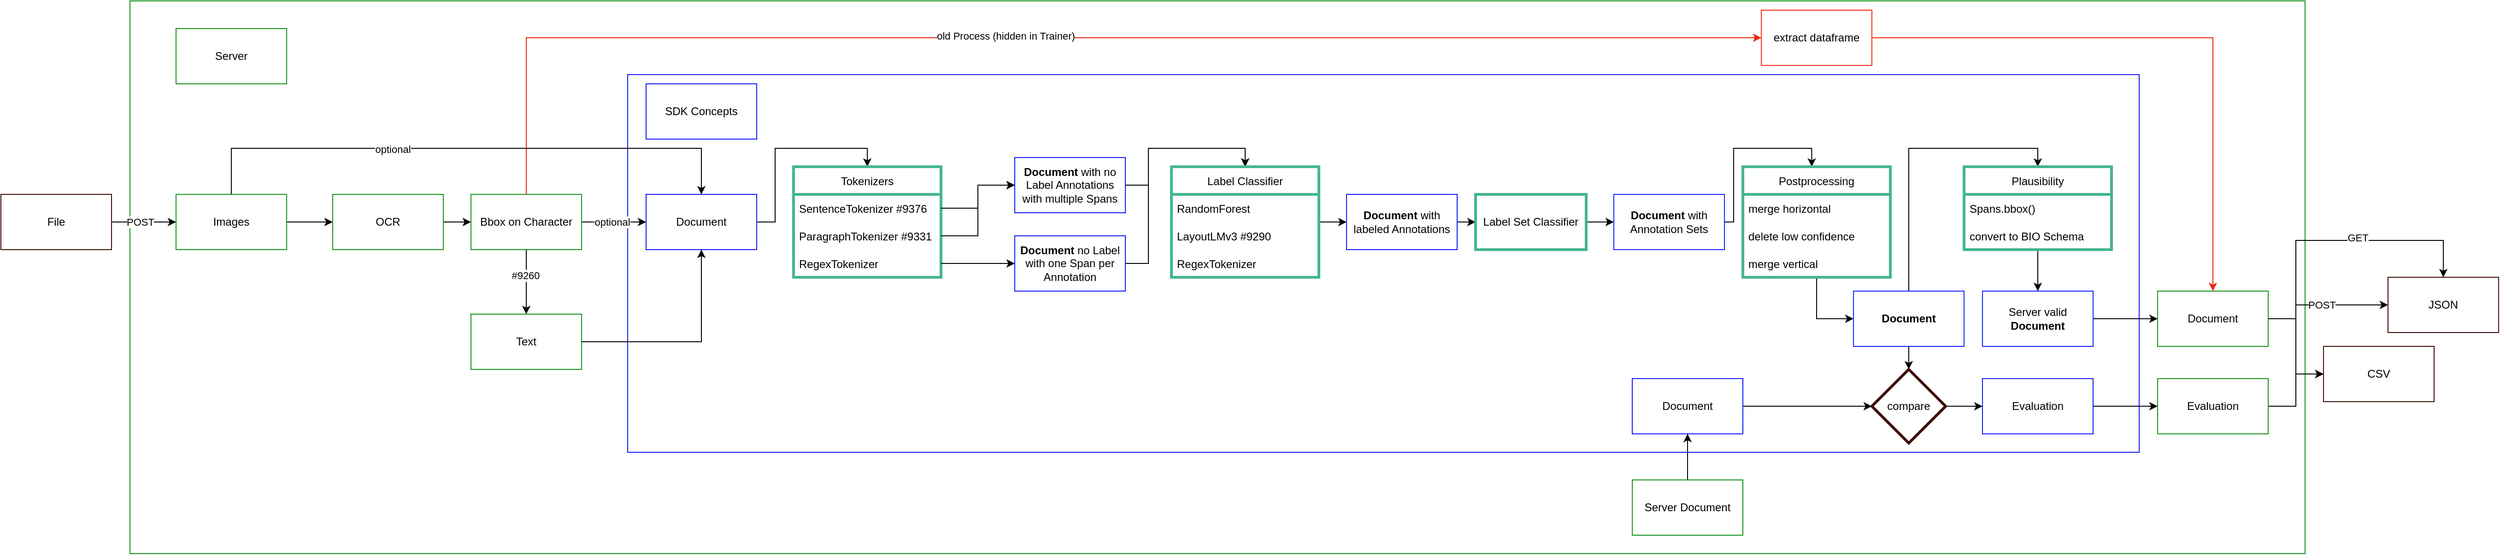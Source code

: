 <mxfile version="20.0.4" type="github">
  <diagram id="Y_4e-g6y54JG4lKSlURq" name="Page-1">
    <mxGraphModel dx="2142" dy="730" grid="1" gridSize="10" guides="1" tooltips="1" connect="1" arrows="1" fold="1" page="1" pageScale="1" pageWidth="850" pageHeight="1100" math="0" shadow="0">
      <root>
        <mxCell id="0" />
        <mxCell id="1" parent="0" />
        <mxCell id="4hGdP1M2JwbJeWWglB2I-54" value="" style="rounded=0;whiteSpace=wrap;html=1;strokeColor=#129416;" parent="1" vertex="1">
          <mxGeometry x="-700" y="80" width="2360" height="600" as="geometry" />
        </mxCell>
        <mxCell id="4hGdP1M2JwbJeWWglB2I-15" value="" style="rounded=0;whiteSpace=wrap;html=1;strokeColor=#0F17FF;" parent="1" vertex="1">
          <mxGeometry x="-160" y="160" width="1640" height="410" as="geometry" />
        </mxCell>
        <mxCell id="4hGdP1M2JwbJeWWglB2I-59" style="edgeStyle=orthogonalEdgeStyle;rounded=0;orthogonalLoop=1;jettySize=auto;html=1;exitX=0.5;exitY=0;exitDx=0;exitDy=0;entryX=0;entryY=0.5;entryDx=0;entryDy=0;strokeColor=#E62712;" parent="1" source="4hGdP1M2JwbJeWWglB2I-42" target="4hGdP1M2JwbJeWWglB2I-60" edge="1">
          <mxGeometry relative="1" as="geometry">
            <Array as="points">
              <mxPoint x="-270" y="120" />
            </Array>
          </mxGeometry>
        </mxCell>
        <mxCell id="9MLLla6oI4jPxRE4S_ba-36" value="old Process (hidden in Trainer)" style="edgeLabel;html=1;align=center;verticalAlign=middle;resizable=0;points=[];" vertex="1" connectable="0" parent="4hGdP1M2JwbJeWWglB2I-59">
          <mxGeometry x="-0.086" y="2" relative="1" as="geometry">
            <mxPoint as="offset" />
          </mxGeometry>
        </mxCell>
        <mxCell id="9MLLla6oI4jPxRE4S_ba-62" style="edgeStyle=orthogonalEdgeStyle;rounded=0;orthogonalLoop=1;jettySize=auto;html=1;entryX=0.5;entryY=0;entryDx=0;entryDy=0;" edge="1" parent="1" source="4hGdP1M2JwbJeWWglB2I-1" target="9MLLla6oI4jPxRE4S_ba-53">
          <mxGeometry relative="1" as="geometry" />
        </mxCell>
        <mxCell id="4hGdP1M2JwbJeWWglB2I-1" value="Document" style="rounded=0;whiteSpace=wrap;html=1;fillColor=none;strokeColor=#0F17FF;" parent="1" vertex="1">
          <mxGeometry x="-140" y="290" width="120" height="60" as="geometry" />
        </mxCell>
        <mxCell id="9MLLla6oI4jPxRE4S_ba-65" style="edgeStyle=orthogonalEdgeStyle;rounded=0;orthogonalLoop=1;jettySize=auto;html=1;entryX=0.5;entryY=0;entryDx=0;entryDy=0;" edge="1" parent="1" source="4hGdP1M2JwbJeWWglB2I-4" target="9MLLla6oI4jPxRE4S_ba-66">
          <mxGeometry relative="1" as="geometry" />
        </mxCell>
        <mxCell id="4hGdP1M2JwbJeWWglB2I-4" value="&lt;b&gt;Document&lt;/b&gt; no Label with one Span per Annotation" style="rounded=0;whiteSpace=wrap;html=1;strokeColor=#0F17FF;" parent="1" vertex="1">
          <mxGeometry x="260" y="335" width="120" height="60" as="geometry" />
        </mxCell>
        <mxCell id="9MLLla6oI4jPxRE4S_ba-76" style="edgeStyle=orthogonalEdgeStyle;rounded=0;orthogonalLoop=1;jettySize=auto;html=1;entryX=0.467;entryY=0;entryDx=0;entryDy=0;entryPerimeter=0;" edge="1" parent="1" source="4hGdP1M2JwbJeWWglB2I-25" target="9MLLla6oI4jPxRE4S_ba-72">
          <mxGeometry relative="1" as="geometry">
            <Array as="points">
              <mxPoint x="1040" y="320" />
              <mxPoint x="1040" y="240" />
              <mxPoint x="1125" y="240" />
            </Array>
          </mxGeometry>
        </mxCell>
        <mxCell id="4hGdP1M2JwbJeWWglB2I-25" value="&lt;b&gt;Document&lt;/b&gt; with Annotation Sets" style="rounded=0;whiteSpace=wrap;html=1;strokeColor=#1222FF;" parent="1" vertex="1">
          <mxGeometry x="910" y="290" width="120" height="60" as="geometry" />
        </mxCell>
        <mxCell id="4hGdP1M2JwbJeWWglB2I-38" value="SDK Concepts" style="rounded=0;whiteSpace=wrap;html=1;fillColor=none;strokeColor=#0F17FF;" parent="1" vertex="1">
          <mxGeometry x="-140" y="170" width="120" height="60" as="geometry" />
        </mxCell>
        <mxCell id="9MLLla6oI4jPxRE4S_ba-105" value="" style="edgeStyle=orthogonalEdgeStyle;rounded=0;orthogonalLoop=1;jettySize=auto;html=1;" edge="1" parent="1" source="4hGdP1M2JwbJeWWglB2I-40" target="9MLLla6oI4jPxRE4S_ba-104">
          <mxGeometry relative="1" as="geometry" />
        </mxCell>
        <mxCell id="9MLLla6oI4jPxRE4S_ba-107" value="" style="edgeStyle=orthogonalEdgeStyle;rounded=0;orthogonalLoop=1;jettySize=auto;html=1;" edge="1" parent="1" source="4hGdP1M2JwbJeWWglB2I-40" target="9MLLla6oI4jPxRE4S_ba-106">
          <mxGeometry relative="1" as="geometry">
            <Array as="points">
              <mxPoint x="1650" y="425" />
              <mxPoint x="1650" y="340" />
            </Array>
          </mxGeometry>
        </mxCell>
        <mxCell id="9MLLla6oI4jPxRE4S_ba-109" value="GET" style="edgeLabel;html=1;align=center;verticalAlign=middle;resizable=0;points=[];" vertex="1" connectable="0" parent="9MLLla6oI4jPxRE4S_ba-107">
          <mxGeometry x="0.153" y="3" relative="1" as="geometry">
            <mxPoint as="offset" />
          </mxGeometry>
        </mxCell>
        <mxCell id="9MLLla6oI4jPxRE4S_ba-112" value="POST" style="edgeStyle=orthogonalEdgeStyle;rounded=0;orthogonalLoop=1;jettySize=auto;html=1;" edge="1" parent="1" source="4hGdP1M2JwbJeWWglB2I-40" target="9MLLla6oI4jPxRE4S_ba-106">
          <mxGeometry relative="1" as="geometry">
            <Array as="points">
              <mxPoint x="1650" y="425" />
              <mxPoint x="1650" y="410" />
              <mxPoint x="1780" y="410" />
            </Array>
          </mxGeometry>
        </mxCell>
        <mxCell id="4hGdP1M2JwbJeWWglB2I-40" value="Document" style="rounded=0;whiteSpace=wrap;html=1;strokeColor=#129416;" parent="1" vertex="1">
          <mxGeometry x="1500" y="395" width="120" height="60" as="geometry" />
        </mxCell>
        <mxCell id="4hGdP1M2JwbJeWWglB2I-44" style="edgeStyle=orthogonalEdgeStyle;rounded=0;orthogonalLoop=1;jettySize=auto;html=1;" parent="1" source="4hGdP1M2JwbJeWWglB2I-42" target="4hGdP1M2JwbJeWWglB2I-1" edge="1">
          <mxGeometry relative="1" as="geometry">
            <Array as="points">
              <mxPoint x="-180" y="320" />
              <mxPoint x="-180" y="320" />
            </Array>
          </mxGeometry>
        </mxCell>
        <mxCell id="9MLLla6oI4jPxRE4S_ba-6" value="optional" style="edgeLabel;html=1;align=center;verticalAlign=middle;resizable=0;points=[];" vertex="1" connectable="0" parent="4hGdP1M2JwbJeWWglB2I-44">
          <mxGeometry x="-0.063" relative="1" as="geometry">
            <mxPoint as="offset" />
          </mxGeometry>
        </mxCell>
        <mxCell id="9MLLla6oI4jPxRE4S_ba-1" value="" style="edgeStyle=orthogonalEdgeStyle;rounded=0;orthogonalLoop=1;jettySize=auto;html=1;" edge="1" parent="1" source="4hGdP1M2JwbJeWWglB2I-42" target="4hGdP1M2JwbJeWWglB2I-43">
          <mxGeometry relative="1" as="geometry" />
        </mxCell>
        <mxCell id="9MLLla6oI4jPxRE4S_ba-2" value="#9260" style="edgeLabel;html=1;align=center;verticalAlign=middle;resizable=0;points=[];" vertex="1" connectable="0" parent="9MLLla6oI4jPxRE4S_ba-1">
          <mxGeometry x="-0.205" y="-1" relative="1" as="geometry">
            <mxPoint as="offset" />
          </mxGeometry>
        </mxCell>
        <mxCell id="4hGdP1M2JwbJeWWglB2I-42" value="Bbox on Character" style="rounded=0;whiteSpace=wrap;html=1;fillColor=none;strokeColor=#129416;" parent="1" vertex="1">
          <mxGeometry x="-330" y="290" width="120" height="60" as="geometry" />
        </mxCell>
        <mxCell id="4hGdP1M2JwbJeWWglB2I-45" style="edgeStyle=orthogonalEdgeStyle;rounded=0;orthogonalLoop=1;jettySize=auto;html=1;" parent="1" source="4hGdP1M2JwbJeWWglB2I-43" target="4hGdP1M2JwbJeWWglB2I-1" edge="1">
          <mxGeometry relative="1" as="geometry">
            <Array as="points">
              <mxPoint x="-80" y="450" />
            </Array>
          </mxGeometry>
        </mxCell>
        <mxCell id="4hGdP1M2JwbJeWWglB2I-43" value="Text" style="rounded=0;whiteSpace=wrap;html=1;fillColor=none;strokeColor=#129416;" parent="1" vertex="1">
          <mxGeometry x="-330" y="420" width="120" height="60" as="geometry" />
        </mxCell>
        <mxCell id="9MLLla6oI4jPxRE4S_ba-94" style="edgeStyle=orthogonalEdgeStyle;rounded=0;orthogonalLoop=1;jettySize=auto;html=1;" edge="1" parent="1" source="4hGdP1M2JwbJeWWglB2I-46" target="9MLLla6oI4jPxRE4S_ba-93">
          <mxGeometry relative="1" as="geometry" />
        </mxCell>
        <mxCell id="4hGdP1M2JwbJeWWglB2I-46" value="Document" style="rounded=0;whiteSpace=wrap;html=1;strokeColor=#0F17FF;" parent="1" vertex="1">
          <mxGeometry x="930" y="490" width="120" height="60" as="geometry" />
        </mxCell>
        <mxCell id="4hGdP1M2JwbJeWWglB2I-50" style="edgeStyle=orthogonalEdgeStyle;rounded=0;orthogonalLoop=1;jettySize=auto;html=1;" parent="1" source="4hGdP1M2JwbJeWWglB2I-47" target="4hGdP1M2JwbJeWWglB2I-46" edge="1">
          <mxGeometry relative="1" as="geometry" />
        </mxCell>
        <mxCell id="4hGdP1M2JwbJeWWglB2I-47" value="Server Document" style="rounded=0;whiteSpace=wrap;html=1;strokeColor=#129416;" parent="1" vertex="1">
          <mxGeometry x="930" y="600" width="120" height="60" as="geometry" />
        </mxCell>
        <mxCell id="4hGdP1M2JwbJeWWglB2I-55" value="Server" style="rounded=0;whiteSpace=wrap;html=1;fillColor=none;strokeColor=#129416;" parent="1" vertex="1">
          <mxGeometry x="-650" y="110" width="120" height="60" as="geometry" />
        </mxCell>
        <mxCell id="9MLLla6oI4jPxRE4S_ba-114" style="edgeStyle=orthogonalEdgeStyle;rounded=0;orthogonalLoop=1;jettySize=auto;html=1;" edge="1" parent="1" source="4hGdP1M2JwbJeWWglB2I-56" target="9MLLla6oI4jPxRE4S_ba-104">
          <mxGeometry relative="1" as="geometry" />
        </mxCell>
        <mxCell id="4hGdP1M2JwbJeWWglB2I-56" value="Evaluation" style="rounded=0;whiteSpace=wrap;html=1;strokeColor=#129416;" parent="1" vertex="1">
          <mxGeometry x="1500" y="490" width="120" height="60" as="geometry" />
        </mxCell>
        <mxCell id="4hGdP1M2JwbJeWWglB2I-61" style="edgeStyle=orthogonalEdgeStyle;rounded=0;orthogonalLoop=1;jettySize=auto;html=1;strokeColor=#EB2813;" parent="1" source="4hGdP1M2JwbJeWWglB2I-60" target="4hGdP1M2JwbJeWWglB2I-40" edge="1">
          <mxGeometry relative="1" as="geometry" />
        </mxCell>
        <mxCell id="4hGdP1M2JwbJeWWglB2I-60" value="extract dataframe" style="rounded=0;whiteSpace=wrap;html=1;strokeColor=#FF2C14;" parent="1" vertex="1">
          <mxGeometry x="1070" y="90" width="120" height="60" as="geometry" />
        </mxCell>
        <mxCell id="9MLLla6oI4jPxRE4S_ba-4" style="edgeStyle=orthogonalEdgeStyle;rounded=0;orthogonalLoop=1;jettySize=auto;html=1;entryX=0.5;entryY=0;entryDx=0;entryDy=0;" edge="1" parent="1" source="9MLLla6oI4jPxRE4S_ba-3" target="4hGdP1M2JwbJeWWglB2I-1">
          <mxGeometry relative="1" as="geometry">
            <Array as="points">
              <mxPoint x="-590" y="240" />
              <mxPoint x="-80" y="240" />
            </Array>
          </mxGeometry>
        </mxCell>
        <mxCell id="9MLLla6oI4jPxRE4S_ba-5" value="optional" style="edgeLabel;html=1;align=center;verticalAlign=middle;resizable=0;points=[];" vertex="1" connectable="0" parent="9MLLla6oI4jPxRE4S_ba-4">
          <mxGeometry x="-0.263" y="-1" relative="1" as="geometry">
            <mxPoint as="offset" />
          </mxGeometry>
        </mxCell>
        <mxCell id="9MLLla6oI4jPxRE4S_ba-40" value="" style="edgeStyle=orthogonalEdgeStyle;rounded=0;orthogonalLoop=1;jettySize=auto;html=1;" edge="1" parent="1" source="9MLLla6oI4jPxRE4S_ba-3" target="9MLLla6oI4jPxRE4S_ba-39">
          <mxGeometry relative="1" as="geometry" />
        </mxCell>
        <mxCell id="9MLLla6oI4jPxRE4S_ba-3" value="Images" style="rounded=0;whiteSpace=wrap;html=1;fillColor=none;strokeColor=#129416;" vertex="1" parent="1">
          <mxGeometry x="-650" y="290" width="120" height="60" as="geometry" />
        </mxCell>
        <mxCell id="9MLLla6oI4jPxRE4S_ba-13" value="" style="edgeStyle=orthogonalEdgeStyle;rounded=0;orthogonalLoop=1;jettySize=auto;html=1;" edge="1" parent="1" source="9MLLla6oI4jPxRE4S_ba-10" target="9MLLla6oI4jPxRE4S_ba-12">
          <mxGeometry relative="1" as="geometry" />
        </mxCell>
        <mxCell id="9MLLla6oI4jPxRE4S_ba-10" value="&lt;b&gt;Document&lt;/b&gt; with labeled Annotations" style="rounded=0;whiteSpace=wrap;html=1;strokeColor=#0F17FF;" vertex="1" parent="1">
          <mxGeometry x="620" y="290" width="120" height="60" as="geometry" />
        </mxCell>
        <mxCell id="9MLLla6oI4jPxRE4S_ba-14" style="edgeStyle=orthogonalEdgeStyle;rounded=0;orthogonalLoop=1;jettySize=auto;html=1;" edge="1" parent="1" source="9MLLla6oI4jPxRE4S_ba-12" target="4hGdP1M2JwbJeWWglB2I-25">
          <mxGeometry relative="1" as="geometry" />
        </mxCell>
        <mxCell id="9MLLla6oI4jPxRE4S_ba-12" value="Label Set Classifier" style="rounded=0;whiteSpace=wrap;html=1;strokeColor=#44B78B;strokeWidth=3;" vertex="1" parent="1">
          <mxGeometry x="760" y="290" width="120" height="60" as="geometry" />
        </mxCell>
        <mxCell id="9MLLla6oI4jPxRE4S_ba-45" style="edgeStyle=orthogonalEdgeStyle;rounded=0;orthogonalLoop=1;jettySize=auto;html=1;" edge="1" parent="1" source="9MLLla6oI4jPxRE4S_ba-90" target="4hGdP1M2JwbJeWWglB2I-40">
          <mxGeometry relative="1" as="geometry">
            <mxPoint x="1460" y="320" as="sourcePoint" />
          </mxGeometry>
        </mxCell>
        <mxCell id="9MLLla6oI4jPxRE4S_ba-41" style="edgeStyle=orthogonalEdgeStyle;rounded=0;orthogonalLoop=1;jettySize=auto;html=1;" edge="1" parent="1" source="9MLLla6oI4jPxRE4S_ba-39" target="4hGdP1M2JwbJeWWglB2I-42">
          <mxGeometry relative="1" as="geometry" />
        </mxCell>
        <mxCell id="9MLLla6oI4jPxRE4S_ba-39" value="OCR" style="rounded=0;whiteSpace=wrap;html=1;fillColor=none;strokeColor=#129416;" vertex="1" parent="1">
          <mxGeometry x="-480" y="290" width="120" height="60" as="geometry" />
        </mxCell>
        <mxCell id="9MLLla6oI4jPxRE4S_ba-43" style="edgeStyle=orthogonalEdgeStyle;rounded=0;orthogonalLoop=1;jettySize=auto;html=1;" edge="1" parent="1" source="9MLLla6oI4jPxRE4S_ba-42" target="9MLLla6oI4jPxRE4S_ba-3">
          <mxGeometry relative="1" as="geometry" />
        </mxCell>
        <mxCell id="9MLLla6oI4jPxRE4S_ba-92" value="POST" style="edgeLabel;html=1;align=center;verticalAlign=middle;resizable=0;points=[];" vertex="1" connectable="0" parent="9MLLla6oI4jPxRE4S_ba-43">
          <mxGeometry x="0.236" y="-2" relative="1" as="geometry">
            <mxPoint x="-13" y="-2" as="offset" />
          </mxGeometry>
        </mxCell>
        <mxCell id="9MLLla6oI4jPxRE4S_ba-42" value="File" style="rounded=0;whiteSpace=wrap;html=1;fillColor=none;strokeColor=#3D0A05;" vertex="1" parent="1">
          <mxGeometry x="-840" y="290" width="120" height="60" as="geometry" />
        </mxCell>
        <mxCell id="9MLLla6oI4jPxRE4S_ba-53" value="Tokenizers" style="swimlane;fontStyle=0;childLayout=stackLayout;horizontal=1;startSize=30;horizontalStack=0;resizeParent=1;resizeParentMax=0;resizeLast=0;collapsible=1;marginBottom=0;strokeColor=#44B78B;strokeWidth=3;" vertex="1" parent="1">
          <mxGeometry x="20" y="260" width="160" height="120" as="geometry">
            <mxRectangle x="320" y="370" width="150" height="30" as="alternateBounds" />
          </mxGeometry>
        </mxCell>
        <mxCell id="9MLLla6oI4jPxRE4S_ba-54" value="SentenceTokenizer #9376" style="text;strokeColor=none;fillColor=none;align=left;verticalAlign=middle;spacingLeft=4;spacingRight=4;overflow=hidden;points=[[0,0.5],[1,0.5]];portConstraint=eastwest;rotatable=0;" vertex="1" parent="9MLLla6oI4jPxRE4S_ba-53">
          <mxGeometry y="30" width="160" height="30" as="geometry" />
        </mxCell>
        <mxCell id="9MLLla6oI4jPxRE4S_ba-55" value="ParagraphTokenizer #9331" style="text;strokeColor=none;fillColor=none;align=left;verticalAlign=middle;spacingLeft=4;spacingRight=4;overflow=hidden;points=[[0,0.5],[1,0.5]];portConstraint=eastwest;rotatable=0;" vertex="1" parent="9MLLla6oI4jPxRE4S_ba-53">
          <mxGeometry y="60" width="160" height="30" as="geometry" />
        </mxCell>
        <mxCell id="9MLLla6oI4jPxRE4S_ba-56" value="RegexTokenizer" style="text;strokeColor=none;fillColor=none;align=left;verticalAlign=middle;spacingLeft=4;spacingRight=4;overflow=hidden;points=[[0,0.5],[1,0.5]];portConstraint=eastwest;rotatable=0;" vertex="1" parent="9MLLla6oI4jPxRE4S_ba-53">
          <mxGeometry y="90" width="160" height="30" as="geometry" />
        </mxCell>
        <mxCell id="9MLLla6oI4jPxRE4S_ba-57" style="edgeStyle=orthogonalEdgeStyle;rounded=0;orthogonalLoop=1;jettySize=auto;html=1;" edge="1" parent="1" source="9MLLla6oI4jPxRE4S_ba-56" target="4hGdP1M2JwbJeWWglB2I-4">
          <mxGeometry relative="1" as="geometry" />
        </mxCell>
        <mxCell id="9MLLla6oI4jPxRE4S_ba-64" style="edgeStyle=orthogonalEdgeStyle;rounded=0;orthogonalLoop=1;jettySize=auto;html=1;entryX=0.5;entryY=0;entryDx=0;entryDy=0;" edge="1" parent="1" source="9MLLla6oI4jPxRE4S_ba-58" target="9MLLla6oI4jPxRE4S_ba-66">
          <mxGeometry relative="1" as="geometry" />
        </mxCell>
        <mxCell id="9MLLla6oI4jPxRE4S_ba-58" value="&lt;b&gt;Document&lt;/b&gt;&amp;nbsp;with no Label Annotations with multiple Spans" style="rounded=0;whiteSpace=wrap;html=1;strokeColor=#0F17FF;" vertex="1" parent="1">
          <mxGeometry x="260" y="250" width="120" height="60" as="geometry" />
        </mxCell>
        <mxCell id="9MLLla6oI4jPxRE4S_ba-59" style="edgeStyle=orthogonalEdgeStyle;rounded=0;orthogonalLoop=1;jettySize=auto;html=1;entryX=0;entryY=0.5;entryDx=0;entryDy=0;" edge="1" parent="1" source="9MLLla6oI4jPxRE4S_ba-55" target="9MLLla6oI4jPxRE4S_ba-58">
          <mxGeometry relative="1" as="geometry" />
        </mxCell>
        <mxCell id="9MLLla6oI4jPxRE4S_ba-61" style="edgeStyle=orthogonalEdgeStyle;rounded=0;orthogonalLoop=1;jettySize=auto;html=1;" edge="1" parent="1" source="9MLLla6oI4jPxRE4S_ba-54" target="9MLLla6oI4jPxRE4S_ba-58">
          <mxGeometry relative="1" as="geometry" />
        </mxCell>
        <mxCell id="9MLLla6oI4jPxRE4S_ba-71" style="edgeStyle=orthogonalEdgeStyle;rounded=0;orthogonalLoop=1;jettySize=auto;html=1;" edge="1" parent="1" source="9MLLla6oI4jPxRE4S_ba-66" target="9MLLla6oI4jPxRE4S_ba-10">
          <mxGeometry relative="1" as="geometry" />
        </mxCell>
        <mxCell id="9MLLla6oI4jPxRE4S_ba-66" value="Label Classifier" style="swimlane;fontStyle=0;childLayout=stackLayout;horizontal=1;startSize=30;horizontalStack=0;resizeParent=1;resizeParentMax=0;resizeLast=0;collapsible=1;marginBottom=0;strokeColor=#44B78B;strokeWidth=3;" vertex="1" parent="1">
          <mxGeometry x="430" y="260" width="160" height="120" as="geometry">
            <mxRectangle x="320" y="370" width="150" height="30" as="alternateBounds" />
          </mxGeometry>
        </mxCell>
        <mxCell id="9MLLla6oI4jPxRE4S_ba-67" value="RandomForest" style="text;strokeColor=none;fillColor=none;align=left;verticalAlign=middle;spacingLeft=4;spacingRight=4;overflow=hidden;points=[[0,0.5],[1,0.5]];portConstraint=eastwest;rotatable=0;" vertex="1" parent="9MLLla6oI4jPxRE4S_ba-66">
          <mxGeometry y="30" width="160" height="30" as="geometry" />
        </mxCell>
        <mxCell id="9MLLla6oI4jPxRE4S_ba-68" value="LayoutLMv3 #9290" style="text;strokeColor=none;fillColor=none;align=left;verticalAlign=middle;spacingLeft=4;spacingRight=4;overflow=hidden;points=[[0,0.5],[1,0.5]];portConstraint=eastwest;rotatable=0;" vertex="1" parent="9MLLla6oI4jPxRE4S_ba-66">
          <mxGeometry y="60" width="160" height="30" as="geometry" />
        </mxCell>
        <mxCell id="9MLLla6oI4jPxRE4S_ba-69" value="RegexTokenizer" style="text;strokeColor=none;fillColor=none;align=left;verticalAlign=middle;spacingLeft=4;spacingRight=4;overflow=hidden;points=[[0,0.5],[1,0.5]];portConstraint=eastwest;rotatable=0;" vertex="1" parent="9MLLla6oI4jPxRE4S_ba-66">
          <mxGeometry y="90" width="160" height="30" as="geometry" />
        </mxCell>
        <mxCell id="9MLLla6oI4jPxRE4S_ba-88" style="edgeStyle=orthogonalEdgeStyle;rounded=0;orthogonalLoop=1;jettySize=auto;html=1;entryX=0;entryY=0.5;entryDx=0;entryDy=0;" edge="1" parent="1" source="9MLLla6oI4jPxRE4S_ba-72" target="9MLLla6oI4jPxRE4S_ba-77">
          <mxGeometry relative="1" as="geometry" />
        </mxCell>
        <mxCell id="9MLLla6oI4jPxRE4S_ba-72" value="Postprocessing" style="swimlane;fontStyle=0;childLayout=stackLayout;horizontal=1;startSize=30;horizontalStack=0;resizeParent=1;resizeParentMax=0;resizeLast=0;collapsible=1;marginBottom=0;strokeColor=#44B78B;strokeWidth=3;" vertex="1" parent="1">
          <mxGeometry x="1050" y="260" width="160" height="120" as="geometry">
            <mxRectangle x="320" y="370" width="150" height="30" as="alternateBounds" />
          </mxGeometry>
        </mxCell>
        <mxCell id="9MLLla6oI4jPxRE4S_ba-73" value="merge horizontal" style="text;strokeColor=none;fillColor=none;align=left;verticalAlign=middle;spacingLeft=4;spacingRight=4;overflow=hidden;points=[[0,0.5],[1,0.5]];portConstraint=eastwest;rotatable=0;" vertex="1" parent="9MLLla6oI4jPxRE4S_ba-72">
          <mxGeometry y="30" width="160" height="30" as="geometry" />
        </mxCell>
        <mxCell id="9MLLla6oI4jPxRE4S_ba-74" value="delete low confidence" style="text;strokeColor=none;fillColor=none;align=left;verticalAlign=middle;spacingLeft=4;spacingRight=4;overflow=hidden;points=[[0,0.5],[1,0.5]];portConstraint=eastwest;rotatable=0;" vertex="1" parent="9MLLla6oI4jPxRE4S_ba-72">
          <mxGeometry y="60" width="160" height="30" as="geometry" />
        </mxCell>
        <mxCell id="9MLLla6oI4jPxRE4S_ba-85" value="merge vertical" style="text;strokeColor=none;fillColor=none;align=left;verticalAlign=middle;spacingLeft=4;spacingRight=4;overflow=hidden;points=[[0,0.5],[1,0.5]];portConstraint=eastwest;rotatable=0;" vertex="1" parent="9MLLla6oI4jPxRE4S_ba-72">
          <mxGeometry y="90" width="160" height="30" as="geometry" />
        </mxCell>
        <mxCell id="9MLLla6oI4jPxRE4S_ba-89" style="edgeStyle=orthogonalEdgeStyle;rounded=0;orthogonalLoop=1;jettySize=auto;html=1;entryX=0.5;entryY=0;entryDx=0;entryDy=0;" edge="1" parent="1" source="9MLLla6oI4jPxRE4S_ba-77" target="9MLLla6oI4jPxRE4S_ba-78">
          <mxGeometry relative="1" as="geometry" />
        </mxCell>
        <mxCell id="9MLLla6oI4jPxRE4S_ba-95" style="edgeStyle=orthogonalEdgeStyle;rounded=0;orthogonalLoop=1;jettySize=auto;html=1;" edge="1" parent="1" source="9MLLla6oI4jPxRE4S_ba-77" target="9MLLla6oI4jPxRE4S_ba-93">
          <mxGeometry relative="1" as="geometry" />
        </mxCell>
        <mxCell id="9MLLla6oI4jPxRE4S_ba-77" value="&lt;b&gt;Document&lt;/b&gt;" style="rounded=0;whiteSpace=wrap;html=1;strokeColor=#1222FF;" vertex="1" parent="1">
          <mxGeometry x="1170" y="395" width="120" height="60" as="geometry" />
        </mxCell>
        <mxCell id="9MLLla6oI4jPxRE4S_ba-91" style="edgeStyle=orthogonalEdgeStyle;rounded=0;orthogonalLoop=1;jettySize=auto;html=1;" edge="1" parent="1" source="9MLLla6oI4jPxRE4S_ba-78" target="9MLLla6oI4jPxRE4S_ba-90">
          <mxGeometry relative="1" as="geometry" />
        </mxCell>
        <mxCell id="9MLLla6oI4jPxRE4S_ba-78" value="Plausibility" style="swimlane;fontStyle=0;childLayout=stackLayout;horizontal=1;startSize=30;horizontalStack=0;resizeParent=1;resizeParentMax=0;resizeLast=0;collapsible=1;marginBottom=0;strokeColor=#44B78B;strokeWidth=3;" vertex="1" parent="1">
          <mxGeometry x="1290" y="260" width="160" height="90" as="geometry">
            <mxRectangle x="320" y="370" width="150" height="30" as="alternateBounds" />
          </mxGeometry>
        </mxCell>
        <mxCell id="9MLLla6oI4jPxRE4S_ba-79" value="Spans.bbox()" style="text;strokeColor=none;fillColor=none;align=left;verticalAlign=middle;spacingLeft=4;spacingRight=4;overflow=hidden;points=[[0,0.5],[1,0.5]];portConstraint=eastwest;rotatable=0;" vertex="1" parent="9MLLla6oI4jPxRE4S_ba-78">
          <mxGeometry y="30" width="160" height="30" as="geometry" />
        </mxCell>
        <mxCell id="9MLLla6oI4jPxRE4S_ba-80" value="convert to BIO Schema" style="text;strokeColor=none;fillColor=none;align=left;verticalAlign=middle;spacingLeft=4;spacingRight=4;overflow=hidden;points=[[0,0.5],[1,0.5]];portConstraint=eastwest;rotatable=0;" vertex="1" parent="9MLLla6oI4jPxRE4S_ba-78">
          <mxGeometry y="60" width="160" height="30" as="geometry" />
        </mxCell>
        <mxCell id="9MLLla6oI4jPxRE4S_ba-90" value="Server valid&lt;br&gt;&lt;b&gt;Document&lt;/b&gt;" style="rounded=0;whiteSpace=wrap;html=1;strokeColor=#1222FF;" vertex="1" parent="1">
          <mxGeometry x="1310" y="395" width="120" height="60" as="geometry" />
        </mxCell>
        <mxCell id="9MLLla6oI4jPxRE4S_ba-97" style="edgeStyle=orthogonalEdgeStyle;rounded=0;orthogonalLoop=1;jettySize=auto;html=1;" edge="1" parent="1" source="9MLLla6oI4jPxRE4S_ba-93" target="9MLLla6oI4jPxRE4S_ba-96">
          <mxGeometry relative="1" as="geometry" />
        </mxCell>
        <mxCell id="9MLLla6oI4jPxRE4S_ba-93" value="compare" style="rhombus;whiteSpace=wrap;html=1;strokeColor=#3D0A05;strokeWidth=3;" vertex="1" parent="1">
          <mxGeometry x="1190" y="480" width="80" height="80" as="geometry" />
        </mxCell>
        <mxCell id="9MLLla6oI4jPxRE4S_ba-98" style="edgeStyle=orthogonalEdgeStyle;rounded=0;orthogonalLoop=1;jettySize=auto;html=1;" edge="1" parent="1" source="9MLLla6oI4jPxRE4S_ba-96" target="4hGdP1M2JwbJeWWglB2I-56">
          <mxGeometry relative="1" as="geometry" />
        </mxCell>
        <mxCell id="9MLLla6oI4jPxRE4S_ba-96" value="Evaluation" style="rounded=0;whiteSpace=wrap;html=1;strokeColor=#0F17FF;" vertex="1" parent="1">
          <mxGeometry x="1310" y="490" width="120" height="60" as="geometry" />
        </mxCell>
        <mxCell id="9MLLla6oI4jPxRE4S_ba-104" value="CSV" style="rounded=0;whiteSpace=wrap;html=1;strokeColor=#3D0A05;" vertex="1" parent="1">
          <mxGeometry x="1680" y="455" width="120" height="60" as="geometry" />
        </mxCell>
        <mxCell id="9MLLla6oI4jPxRE4S_ba-106" value="JSON" style="rounded=0;whiteSpace=wrap;html=1;strokeColor=#3D0A05;" vertex="1" parent="1">
          <mxGeometry x="1750" y="380" width="120" height="60" as="geometry" />
        </mxCell>
      </root>
    </mxGraphModel>
  </diagram>
</mxfile>
